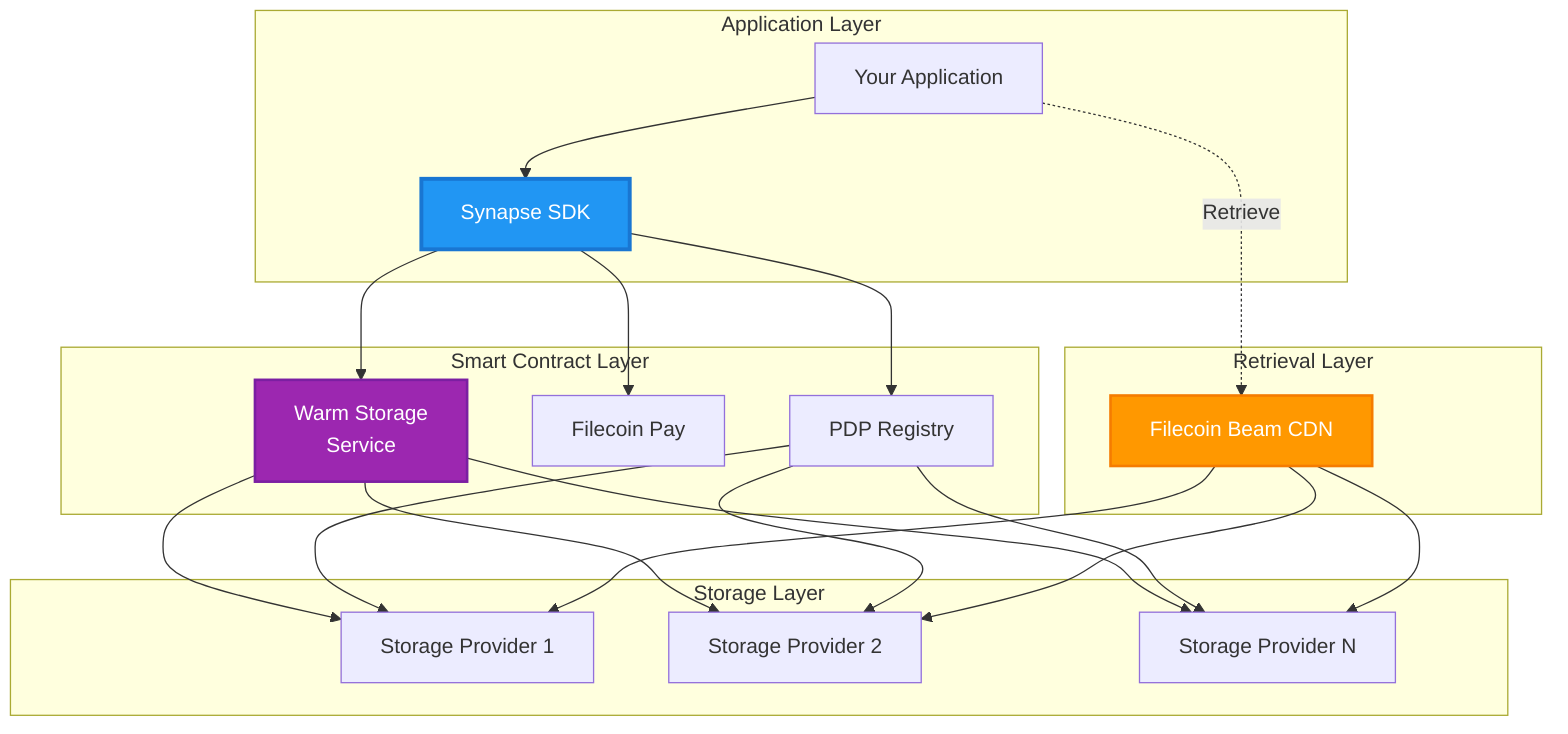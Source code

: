 graph TB
    subgraph "Application Layer"
        App[Your Application]
        SDK[Synapse SDK]
    end

    subgraph "Smart Contract Layer"
        WS[Warm Storage<br/>Service]
        FP[Filecoin Pay]
        PDP[PDP Registry]
    end

    subgraph "Storage Layer"
        SP1[Storage Provider 1]
        SP2[Storage Provider 2]
        SP3[Storage Provider N]
    end

    subgraph "Retrieval Layer"
        Beam[Filecoin Beam CDN]
    end

    App --> SDK
    SDK --> WS
    SDK --> FP
    SDK --> PDP
    WS --> SP1
    WS --> SP2
    WS --> SP3
    PDP --> SP1
    PDP --> SP2
    PDP --> SP3
    Beam --> SP1
    Beam --> SP2
    Beam --> SP3
    App -.Retrieve.-> Beam

    style SDK fill:#2196f3,stroke:#1976d2,stroke-width:3px,color:#fff
    style WS fill:#9c27b0,stroke:#7b1fa2,stroke-width:2px,color:#fff
    style Beam fill:#ff9800,stroke:#f57c00,stroke-width:2px,color:#fff